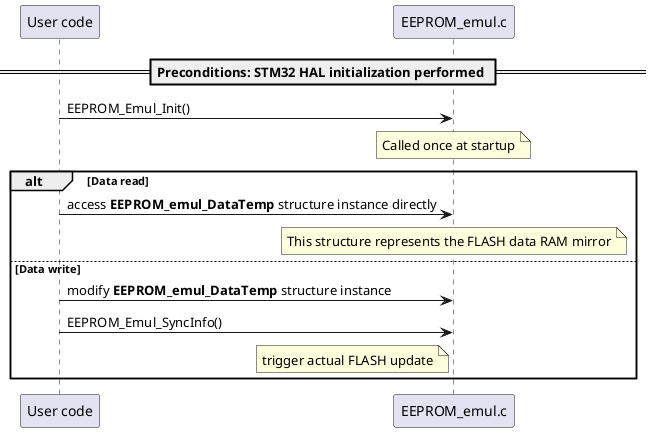@startuml

participant User as "User code"
participant EEPEmul as "EEPROM_emul.c"

== Preconditions: STM32 HAL initialization performed ==
User -> EEPEmul: EEPROM_Emul_Init()
note over EEPEmul: Called once at startup
alt Data read
User -> EEPEmul: access <b>EEPROM_emul_DataTemp</b> structure instance directly
note over EEPEmul: This structure represents the FLASH data RAM mirror
else Data write
User -> EEPEmul: modify <b>EEPROM_emul_DataTemp</b> structure instance
User -> EEPEmul: EEPROM_Emul_SyncInfo()
note left of EEPEmul: trigger actual FLASH update
end alt

@enduml